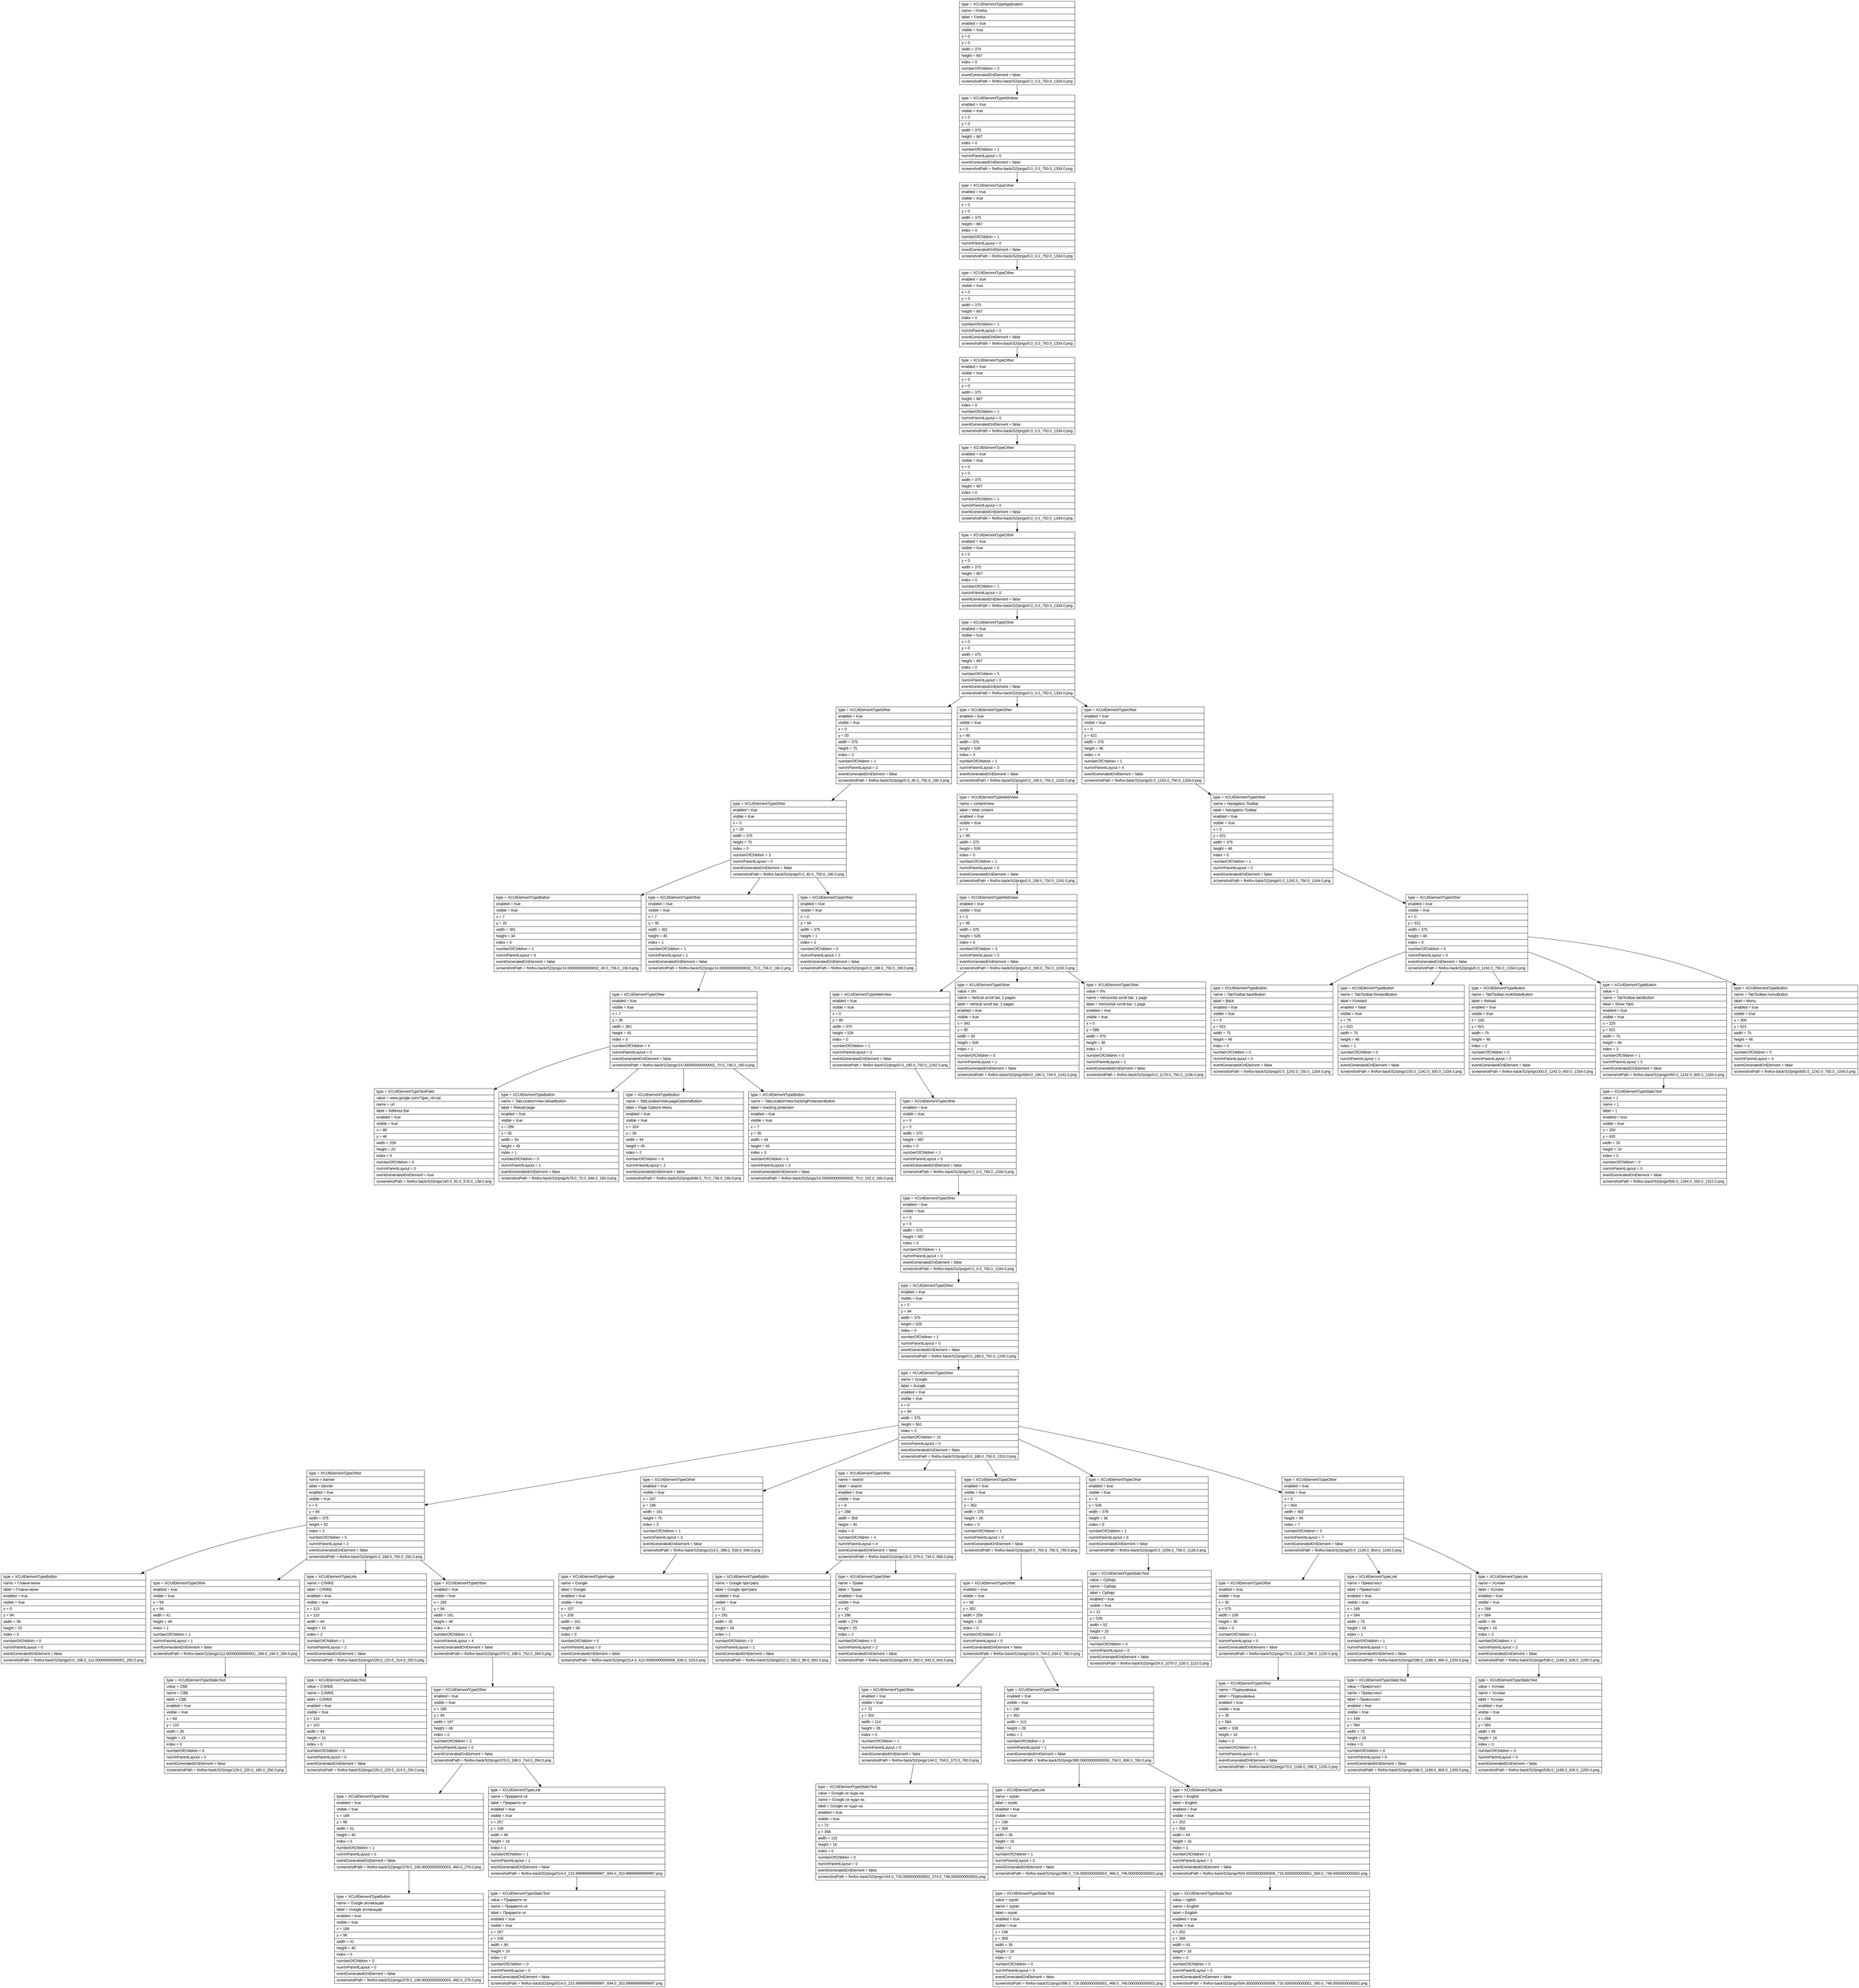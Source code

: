 digraph Layout {

	node [shape=record fontname=Arial];

	0	[label="{type = XCUIElementTypeApplication\l|name = Firefox\l|label = Firefox\l|enabled = true\l|visible = true\l|x = 0\l|y = 0\l|width = 375\l|height = 667\l|index = 0\l|numberOfChildren = 2\l|eventGeneratedOnElement = false \l|screenshotPath = firefox-back/S2/pngs/0.0_0.0_750.0_1334.0.png\l}"]
	1	[label="{type = XCUIElementTypeWindow\l|enabled = true\l|visible = true\l|x = 0\l|y = 0\l|width = 375\l|height = 667\l|index = 0\l|numberOfChildren = 1\l|numInParentLayout = 0\l|eventGeneratedOnElement = false \l|screenshotPath = firefox-back/S2/pngs/0.0_0.0_750.0_1334.0.png\l}"]
	2	[label="{type = XCUIElementTypeOther\l|enabled = true\l|visible = true\l|x = 0\l|y = 0\l|width = 375\l|height = 667\l|index = 0\l|numberOfChildren = 1\l|numInParentLayout = 0\l|eventGeneratedOnElement = false \l|screenshotPath = firefox-back/S2/pngs/0.0_0.0_750.0_1334.0.png\l}"]
	3	[label="{type = XCUIElementTypeOther\l|enabled = true\l|visible = true\l|x = 0\l|y = 0\l|width = 375\l|height = 667\l|index = 0\l|numberOfChildren = 1\l|numInParentLayout = 0\l|eventGeneratedOnElement = false \l|screenshotPath = firefox-back/S2/pngs/0.0_0.0_750.0_1334.0.png\l}"]
	4	[label="{type = XCUIElementTypeOther\l|enabled = true\l|visible = true\l|x = 0\l|y = 0\l|width = 375\l|height = 667\l|index = 0\l|numberOfChildren = 1\l|numInParentLayout = 0\l|eventGeneratedOnElement = false \l|screenshotPath = firefox-back/S2/pngs/0.0_0.0_750.0_1334.0.png\l}"]
	5	[label="{type = XCUIElementTypeOther\l|enabled = true\l|visible = true\l|x = 0\l|y = 0\l|width = 375\l|height = 667\l|index = 0\l|numberOfChildren = 1\l|numInParentLayout = 0\l|eventGeneratedOnElement = false \l|screenshotPath = firefox-back/S2/pngs/0.0_0.0_750.0_1334.0.png\l}"]
	6	[label="{type = XCUIElementTypeOther\l|enabled = true\l|visible = true\l|x = 0\l|y = 0\l|width = 375\l|height = 667\l|index = 0\l|numberOfChildren = 1\l|numInParentLayout = 0\l|eventGeneratedOnElement = false \l|screenshotPath = firefox-back/S2/pngs/0.0_0.0_750.0_1334.0.png\l}"]
	7	[label="{type = XCUIElementTypeOther\l|enabled = true\l|visible = true\l|x = 0\l|y = 0\l|width = 375\l|height = 667\l|index = 0\l|numberOfChildren = 5\l|numInParentLayout = 0\l|eventGeneratedOnElement = false \l|screenshotPath = firefox-back/S2/pngs/0.0_0.0_750.0_1334.0.png\l}"]
	8	[label="{type = XCUIElementTypeOther\l|enabled = true\l|visible = true\l|x = 0\l|y = 20\l|width = 375\l|height = 75\l|index = 2\l|numberOfChildren = 1\l|numInParentLayout = 2\l|eventGeneratedOnElement = false \l|screenshotPath = firefox-back/S2/pngs/0.0_40.0_750.0_190.0.png\l}"]
	9	[label="{type = XCUIElementTypeOther\l|enabled = true\l|visible = true\l|x = 0\l|y = 95\l|width = 375\l|height = 526\l|index = 3\l|numberOfChildren = 1\l|numInParentLayout = 3\l|eventGeneratedOnElement = false \l|screenshotPath = firefox-back/S2/pngs/0.0_190.0_750.0_1242.0.png\l}"]
	10	[label="{type = XCUIElementTypeOther\l|enabled = true\l|visible = true\l|x = 0\l|y = 621\l|width = 375\l|height = 46\l|index = 4\l|numberOfChildren = 1\l|numInParentLayout = 4\l|eventGeneratedOnElement = false \l|screenshotPath = firefox-back/S2/pngs/0.0_1242.0_750.0_1334.0.png\l}"]
	11	[label="{type = XCUIElementTypeOther\l|enabled = true\l|visible = true\l|x = 0\l|y = 20\l|width = 375\l|height = 75\l|index = 0\l|numberOfChildren = 3\l|numInParentLayout = 0\l|eventGeneratedOnElement = false \l|screenshotPath = firefox-back/S2/pngs/0.0_40.0_750.0_190.0.png\l}"]
	12	[label="{type = XCUIElementTypeWebView\l|name = contentView\l|label = Web content\l|enabled = true\l|visible = true\l|x = 0\l|y = 95\l|width = 375\l|height = 526\l|index = 0\l|numberOfChildren = 1\l|numInParentLayout = 0\l|eventGeneratedOnElement = false \l|screenshotPath = firefox-back/S2/pngs/0.0_190.0_750.0_1242.0.png\l}"]
	13	[label="{type = XCUIElementTypeOther\l|name = Navigation Toolbar\l|label = Navigation Toolbar\l|enabled = true\l|visible = true\l|x = 0\l|y = 621\l|width = 375\l|height = 46\l|index = 0\l|numberOfChildren = 1\l|numInParentLayout = 0\l|eventGeneratedOnElement = false \l|screenshotPath = firefox-back/S2/pngs/0.0_1242.0_750.0_1334.0.png\l}"]
	14	[label="{type = XCUIElementTypeButton\l|enabled = true\l|visible = true\l|x = 7\l|y = 20\l|width = 361\l|height = 34\l|index = 0\l|numberOfChildren = 1\l|numInParentLayout = 0\l|eventGeneratedOnElement = false \l|screenshotPath = firefox-back/S2/pngs/14.000000000000002_40.0_736.0_108.0.png\l}"]
	15	[label="{type = XCUIElementTypeOther\l|enabled = true\l|visible = true\l|x = 7\l|y = 35\l|width = 361\l|height = 45\l|index = 1\l|numberOfChildren = 1\l|numInParentLayout = 1\l|eventGeneratedOnElement = false \l|screenshotPath = firefox-back/S2/pngs/14.000000000000002_70.0_736.0_160.0.png\l}"]
	16	[label="{type = XCUIElementTypeOther\l|enabled = true\l|visible = true\l|x = 0\l|y = 94\l|width = 375\l|height = 1\l|index = 2\l|numberOfChildren = 0\l|numInParentLayout = 2\l|eventGeneratedOnElement = false \l|screenshotPath = firefox-back/S2/pngs/0.0_188.0_750.0_190.0.png\l}"]
	17	[label="{type = XCUIElementTypeWebView\l|enabled = true\l|visible = true\l|x = 0\l|y = 95\l|width = 375\l|height = 526\l|index = 0\l|numberOfChildren = 3\l|numInParentLayout = 0\l|eventGeneratedOnElement = false \l|screenshotPath = firefox-back/S2/pngs/0.0_190.0_750.0_1242.0.png\l}"]
	18	[label="{type = XCUIElementTypeOther\l|enabled = true\l|visible = true\l|x = 0\l|y = 621\l|width = 375\l|height = 46\l|index = 0\l|numberOfChildren = 5\l|numInParentLayout = 0\l|eventGeneratedOnElement = false \l|screenshotPath = firefox-back/S2/pngs/0.0_1242.0_750.0_1334.0.png\l}"]
	19	[label="{type = XCUIElementTypeOther\l|enabled = true\l|visible = true\l|x = 7\l|y = 35\l|width = 361\l|height = 45\l|index = 0\l|numberOfChildren = 4\l|numInParentLayout = 0\l|eventGeneratedOnElement = false \l|screenshotPath = firefox-back/S2/pngs/14.000000000000002_70.0_736.0_160.0.png\l}"]
	20	[label="{type = XCUIElementTypeWebView\l|enabled = true\l|visible = true\l|x = 0\l|y = 95\l|width = 375\l|height = 526\l|index = 0\l|numberOfChildren = 1\l|numInParentLayout = 0\l|eventGeneratedOnElement = false \l|screenshotPath = firefox-back/S2/pngs/0.0_190.0_750.0_1242.0.png\l}"]
	21	[label="{type = XCUIElementTypeOther\l|value = 3%\l|name = Vertical scroll bar, 2 pages\l|label = Vertical scroll bar, 2 pages\l|enabled = true\l|visible = true\l|x = 342\l|y = 95\l|width = 30\l|height = 526\l|index = 1\l|numberOfChildren = 0\l|numInParentLayout = 1\l|eventGeneratedOnElement = false \l|screenshotPath = firefox-back/S2/pngs/684.0_190.0_744.0_1242.0.png\l}"]
	22	[label="{type = XCUIElementTypeOther\l|value = 0%\l|name = Horizontal scroll bar, 1 page\l|label = Horizontal scroll bar, 1 page\l|enabled = true\l|visible = true\l|x = 0\l|y = 588\l|width = 375\l|height = 30\l|index = 2\l|numberOfChildren = 0\l|numInParentLayout = 2\l|eventGeneratedOnElement = false \l|screenshotPath = firefox-back/S2/pngs/0.0_1176.0_750.0_1236.0.png\l}"]
	23	[label="{type = XCUIElementTypeButton\l|name = TabToolbar.backButton\l|label = Back\l|enabled = true\l|visible = true\l|x = 0\l|y = 621\l|width = 75\l|height = 46\l|index = 0\l|numberOfChildren = 0\l|numInParentLayout = 0\l|eventGeneratedOnElement = false \l|screenshotPath = firefox-back/S2/pngs/0.0_1242.0_150.0_1334.0.png\l}"]
	24	[label="{type = XCUIElementTypeButton\l|name = TabToolbar.forwardButton\l|label = Forward\l|enabled = false\l|visible = true\l|x = 75\l|y = 621\l|width = 75\l|height = 46\l|index = 1\l|numberOfChildren = 0\l|numInParentLayout = 1\l|eventGeneratedOnElement = false \l|screenshotPath = firefox-back/S2/pngs/150.0_1242.0_300.0_1334.0.png\l}"]
	25	[label="{type = XCUIElementTypeButton\l|name = TabToolbar.multiStateButton\l|label = Reload\l|enabled = true\l|visible = true\l|x = 150\l|y = 621\l|width = 75\l|height = 46\l|index = 2\l|numberOfChildren = 0\l|numInParentLayout = 2\l|eventGeneratedOnElement = false \l|screenshotPath = firefox-back/S2/pngs/300.0_1242.0_450.0_1334.0.png\l}"]
	26	[label="{type = XCUIElementTypeButton\l|value = 1\l|name = TabToolbar.tabsButton\l|label = Show Tabs\l|enabled = true\l|visible = true\l|x = 225\l|y = 621\l|width = 75\l|height = 46\l|index = 3\l|numberOfChildren = 1\l|numInParentLayout = 3\l|eventGeneratedOnElement = false \l|screenshotPath = firefox-back/S2/pngs/450.0_1242.0_600.0_1334.0.png\l}"]
	27	[label="{type = XCUIElementTypeButton\l|name = TabToolbar.menuButton\l|label = Menu\l|enabled = true\l|visible = true\l|x = 300\l|y = 621\l|width = 75\l|height = 46\l|index = 4\l|numberOfChildren = 0\l|numInParentLayout = 4\l|eventGeneratedOnElement = false \l|screenshotPath = firefox-back/S2/pngs/600.0_1242.0_750.0_1334.0.png\l}"]
	28	[label="{type = XCUIElementTypeTextField\l|value = www.google.com/?gws_rd=ssl\l|name = url\l|label = Address Bar\l|enabled = true\l|visible = true\l|x = 80\l|y = 46\l|width = 209\l|height = 23\l|index = 0\l|numberOfChildren = 0\l|numInParentLayout = 0\l|eventGeneratedOnElement = true \l|screenshotPath = firefox-back/S2/pngs/160.0_92.0_578.0_138.0.png\l}"]
	29	[label="{type = XCUIElementTypeButton\l|name = TabLocationView.reloadButton\l|label = Reload page\l|enabled = true\l|visible = true\l|x = 289\l|y = 35\l|width = 34\l|height = 45\l|index = 1\l|numberOfChildren = 0\l|numInParentLayout = 1\l|eventGeneratedOnElement = false \l|screenshotPath = firefox-back/S2/pngs/578.0_70.0_646.0_160.0.png\l}"]
	30	[label="{type = XCUIElementTypeButton\l|name = TabLocationView.pageOptionsButton\l|label = Page Options Menu\l|enabled = true\l|visible = true\l|x = 324\l|y = 35\l|width = 44\l|height = 45\l|index = 2\l|numberOfChildren = 0\l|numInParentLayout = 2\l|eventGeneratedOnElement = false \l|screenshotPath = firefox-back/S2/pngs/648.0_70.0_736.0_160.0.png\l}"]
	31	[label="{type = XCUIElementTypeButton\l|name = TabLocationView.trackingProtectionButton\l|label = tracking protection\l|enabled = true\l|visible = true\l|x = 7\l|y = 35\l|width = 44\l|height = 45\l|index = 3\l|numberOfChildren = 0\l|numInParentLayout = 3\l|eventGeneratedOnElement = false \l|screenshotPath = firefox-back/S2/pngs/14.000000000000002_70.0_102.0_160.0.png\l}"]
	32	[label="{type = XCUIElementTypeOther\l|enabled = true\l|visible = true\l|x = 0\l|y = 0\l|width = 375\l|height = 667\l|index = 0\l|numberOfChildren = 1\l|numInParentLayout = 0\l|eventGeneratedOnElement = false \l|screenshotPath = firefox-back/S2/pngs/0.0_0.0_750.0_1334.0.png\l}"]
	33	[label="{type = XCUIElementTypeStaticText\l|value = 1\l|name = 1\l|label = 1\l|enabled = true\l|visible = true\l|x = 250\l|y = 632\l|width = 25\l|height = 24\l|index = 0\l|numberOfChildren = 0\l|numInParentLayout = 0\l|eventGeneratedOnElement = false \l|screenshotPath = firefox-back/S2/pngs/500.0_1264.0_550.0_1312.0.png\l}"]
	34	[label="{type = XCUIElementTypeOther\l|enabled = true\l|visible = true\l|x = 0\l|y = 0\l|width = 375\l|height = 667\l|index = 0\l|numberOfChildren = 1\l|numInParentLayout = 0\l|eventGeneratedOnElement = false \l|screenshotPath = firefox-back/S2/pngs/0.0_0.0_750.0_1334.0.png\l}"]
	35	[label="{type = XCUIElementTypeOther\l|enabled = true\l|visible = true\l|x = 0\l|y = 94\l|width = 375\l|height = 526\l|index = 0\l|numberOfChildren = 1\l|numInParentLayout = 0\l|eventGeneratedOnElement = false \l|screenshotPath = firefox-back/S2/pngs/0.0_188.0_750.0_1240.0.png\l}"]
	36	[label="{type = XCUIElementTypeOther\l|name = Google\l|label = Google\l|enabled = true\l|visible = true\l|x = 0\l|y = 94\l|width = 375\l|height = 561\l|index = 0\l|numberOfChildren = 10\l|numInParentLayout = 0\l|eventGeneratedOnElement = false \l|screenshotPath = firefox-back/S2/pngs/0.0_188.0_750.0_1310.0.png\l}"]
	37	[label="{type = XCUIElementTypeOther\l|name = banner\l|label = banner\l|enabled = true\l|visible = true\l|x = 0\l|y = 94\l|width = 375\l|height = 52\l|index = 2\l|numberOfChildren = 5\l|numInParentLayout = 2\l|eventGeneratedOnElement = false \l|screenshotPath = firefox-back/S2/pngs/0.0_188.0_750.0_292.0.png\l}"]
	38	[label="{type = XCUIElementTypeOther\l|enabled = true\l|visible = true\l|x = 107\l|y = 198\l|width = 161\l|height = 75\l|index = 3\l|numberOfChildren = 1\l|numInParentLayout = 3\l|eventGeneratedOnElement = false \l|screenshotPath = firefox-back/S2/pngs/214.0_396.0_536.0_546.0.png\l}"]
	39	[label="{type = XCUIElementTypeOther\l|name = search\l|label = search\l|enabled = true\l|visible = true\l|x = 8\l|y = 288\l|width = 359\l|height = 40\l|index = 4\l|numberOfChildren = 4\l|numInParentLayout = 4\l|eventGeneratedOnElement = false \l|screenshotPath = firefox-back/S2/pngs/16.0_576.0_734.0_656.0.png\l}"]
	40	[label="{type = XCUIElementTypeOther\l|enabled = true\l|visible = true\l|x = 0\l|y = 352\l|width = 375\l|height = 28\l|index = 5\l|numberOfChildren = 1\l|numInParentLayout = 5\l|eventGeneratedOnElement = false \l|screenshotPath = firefox-back/S2/pngs/0.0_704.0_750.0_760.0.png\l}"]
	41	[label="{type = XCUIElementTypeOther\l|enabled = true\l|visible = true\l|x = 0\l|y = 528\l|width = 378\l|height = 36\l|index = 6\l|numberOfChildren = 1\l|numInParentLayout = 6\l|eventGeneratedOnElement = false \l|screenshotPath = firefox-back/S2/pngs/0.0_1056.0_756.0_1128.0.png\l}"]
	42	[label="{type = XCUIElementTypeOther\l|enabled = true\l|visible = true\l|x = 0\l|y = 564\l|width = 402\l|height = 56\l|index = 7\l|numberOfChildren = 3\l|numInParentLayout = 7\l|eventGeneratedOnElement = false \l|screenshotPath = firefox-back/S2/pngs/0.0_1128.0_804.0_1240.0.png\l}"]
	43	[label="{type = XCUIElementTypeButton\l|name = Главни мени\l|label = Главни мени\l|enabled = true\l|visible = true\l|x = 0\l|y = 94\l|width = 56\l|height = 52\l|index = 0\l|numberOfChildren = 0\l|numInParentLayout = 0\l|eventGeneratedOnElement = false \l|screenshotPath = firefox-back/S2/pngs/0.0_188.0_112.00000000000001_292.0.png\l}"]
	44	[label="{type = XCUIElementTypeOther\l|enabled = true\l|visible = true\l|x = 56\l|y = 94\l|width = 41\l|height = 48\l|index = 1\l|numberOfChildren = 1\l|numInParentLayout = 1\l|eventGeneratedOnElement = false \l|screenshotPath = firefox-back/S2/pngs/112.00000000000001_188.0_194.0_284.0.png\l}"]
	45	[label="{type = XCUIElementTypeLink\l|name = СЛИКЕ\l|label = СЛИКЕ\l|enabled = true\l|visible = true\l|x = 113\l|y = 110\l|width = 44\l|height = 15\l|index = 2\l|numberOfChildren = 1\l|numInParentLayout = 2\l|eventGeneratedOnElement = false \l|screenshotPath = firefox-back/S2/pngs/226.0_220.0_314.0_250.0.png\l}"]
	46	[label="{type = XCUIElementTypeOther\l|enabled = true\l|visible = true\l|x = 185\l|y = 94\l|width = 191\l|height = 48\l|index = 4\l|numberOfChildren = 1\l|numInParentLayout = 4\l|eventGeneratedOnElement = false \l|screenshotPath = firefox-back/S2/pngs/370.0_188.0_752.0_284.0.png\l}"]
	47	[label="{type = XCUIElementTypeImage\l|name = Google\l|label = Google\l|enabled = true\l|visible = true\l|x = 107\l|y = 206\l|width = 161\l|height = 56\l|index = 0\l|numberOfChildren = 0\l|numInParentLayout = 0\l|eventGeneratedOnElement = false \l|screenshotPath = firefox-back/S2/pngs/214.0_412.00000000000006_536.0_524.0.png\l}"]
	48	[label="{type = XCUIElementTypeButton\l|name = Google претрага\l|label = Google претрага\l|enabled = true\l|visible = true\l|x = 11\l|y = 291\l|width = 32\l|height = 34\l|index = 1\l|numberOfChildren = 0\l|numInParentLayout = 1\l|eventGeneratedOnElement = false \l|screenshotPath = firefox-back/S2/pngs/22.0_582.0_86.0_650.0.png\l}"]
	49	[label="{type = XCUIElementTypeOther\l|name = Тражи\l|label = Тражи\l|enabled = true\l|visible = true\l|x = 42\l|y = 296\l|width = 279\l|height = 25\l|index = 2\l|numberOfChildren = 0\l|numInParentLayout = 2\l|eventGeneratedOnElement = false \l|screenshotPath = firefox-back/S2/pngs/84.0_592.0_642.0_642.0.png\l}"]
	50	[label="{type = XCUIElementTypeOther\l|enabled = true\l|visible = true\l|x = 58\l|y = 352\l|width = 259\l|height = 28\l|index = 0\l|numberOfChildren = 2\l|numInParentLayout = 0\l|eventGeneratedOnElement = false \l|screenshotPath = firefox-back/S2/pngs/116.0_704.0_634.0_760.0.png\l}"]
	51	[label="{type = XCUIElementTypeStaticText\l|value = Србија\l|name = Србија\l|label = Србија\l|enabled = true\l|visible = true\l|x = 12\l|y = 535\l|width = 52\l|height = 20\l|index = 0\l|numberOfChildren = 0\l|numInParentLayout = 0\l|eventGeneratedOnElement = false \l|screenshotPath = firefox-back/S2/pngs/24.0_1070.0_128.0_1110.0.png\l}"]
	52	[label="{type = XCUIElementTypeOther\l|enabled = true\l|visible = true\l|x = 35\l|y = 575\l|width = 108\l|height = 35\l|index = 0\l|numberOfChildren = 1\l|numInParentLayout = 0\l|eventGeneratedOnElement = false \l|screenshotPath = firefox-back/S2/pngs/70.0_1150.0_286.0_1220.0.png\l}"]
	53	[label="{type = XCUIElementTypeLink\l|name = Приватност\l|label = Приватност\l|enabled = true\l|visible = true\l|x = 169\l|y = 584\l|width = 73\l|height = 16\l|index = 1\l|numberOfChildren = 1\l|numInParentLayout = 1\l|eventGeneratedOnElement = false \l|screenshotPath = firefox-back/S2/pngs/338.0_1168.0_484.0_1200.0.png\l}"]
	54	[label="{type = XCUIElementTypeLink\l|name = Услови\l|label = Услови\l|enabled = true\l|visible = true\l|x = 268\l|y = 584\l|width = 45\l|height = 16\l|index = 2\l|numberOfChildren = 1\l|numInParentLayout = 2\l|eventGeneratedOnElement = false \l|screenshotPath = firefox-back/S2/pngs/536.0_1168.0_626.0_1200.0.png\l}"]
	55	[label="{type = XCUIElementTypeStaticText\l|value = СВЕ\l|name = СВЕ\l|label = СВЕ\l|enabled = true\l|visible = true\l|x = 64\l|y = 110\l|width = 26\l|height = 15\l|index = 0\l|numberOfChildren = 0\l|numInParentLayout = 0\l|eventGeneratedOnElement = false \l|screenshotPath = firefox-back/S2/pngs/128.0_220.0_180.0_250.0.png\l}"]
	56	[label="{type = XCUIElementTypeStaticText\l|value = СЛИКЕ\l|name = СЛИКЕ\l|label = СЛИКЕ\l|enabled = true\l|visible = true\l|x = 113\l|y = 110\l|width = 44\l|height = 15\l|index = 0\l|numberOfChildren = 0\l|numInParentLayout = 0\l|eventGeneratedOnElement = false \l|screenshotPath = firefox-back/S2/pngs/226.0_220.0_314.0_250.0.png\l}"]
	57	[label="{type = XCUIElementTypeOther\l|enabled = true\l|visible = true\l|x = 185\l|y = 94\l|width = 187\l|height = 48\l|index = 0\l|numberOfChildren = 2\l|numInParentLayout = 0\l|eventGeneratedOnElement = false \l|screenshotPath = firefox-back/S2/pngs/370.0_188.0_744.0_284.0.png\l}"]
	58	[label="{type = XCUIElementTypeOther\l|enabled = true\l|visible = true\l|x = 72\l|y = 352\l|width = 114\l|height = 28\l|index = 0\l|numberOfChildren = 1\l|numInParentLayout = 0\l|eventGeneratedOnElement = false \l|screenshotPath = firefox-back/S2/pngs/144.0_704.0_372.0_760.0.png\l}"]
	59	[label="{type = XCUIElementTypeOther\l|enabled = true\l|visible = true\l|x = 190\l|y = 352\l|width = 113\l|height = 28\l|index = 1\l|numberOfChildren = 2\l|numInParentLayout = 1\l|eventGeneratedOnElement = false \l|screenshotPath = firefox-back/S2/pngs/380.00000000000006_704.0_606.0_760.0.png\l}"]
	60	[label="{type = XCUIElementTypeOther\l|name = Подешавања\l|label = Подешавања\l|enabled = true\l|visible = true\l|x = 35\l|y = 584\l|width = 108\l|height = 16\l|index = 0\l|numberOfChildren = 0\l|numInParentLayout = 0\l|eventGeneratedOnElement = false \l|screenshotPath = firefox-back/S2/pngs/70.0_1168.0_286.0_1200.0.png\l}"]
	61	[label="{type = XCUIElementTypeStaticText\l|value = Приватност\l|name = Приватност\l|label = Приватност\l|enabled = true\l|visible = true\l|x = 169\l|y = 584\l|width = 73\l|height = 16\l|index = 0\l|numberOfChildren = 0\l|numInParentLayout = 0\l|eventGeneratedOnElement = false \l|screenshotPath = firefox-back/S2/pngs/338.0_1168.0_484.0_1200.0.png\l}"]
	62	[label="{type = XCUIElementTypeStaticText\l|value = Услови\l|name = Услови\l|label = Услови\l|enabled = true\l|visible = true\l|x = 268\l|y = 584\l|width = 45\l|height = 16\l|index = 0\l|numberOfChildren = 0\l|numInParentLayout = 0\l|eventGeneratedOnElement = false \l|screenshotPath = firefox-back/S2/pngs/536.0_1168.0_626.0_1200.0.png\l}"]
	63	[label="{type = XCUIElementTypeOther\l|enabled = true\l|visible = true\l|x = 189\l|y = 98\l|width = 41\l|height = 40\l|index = 0\l|numberOfChildren = 1\l|numInParentLayout = 0\l|eventGeneratedOnElement = false \l|screenshotPath = firefox-back/S2/pngs/378.0_196.00000000000003_460.0_276.0.png\l}"]
	64	[label="{type = XCUIElementTypeLink\l|name = Пријавите се\l|label = Пријавите се\l|enabled = true\l|visible = true\l|x = 257\l|y = 108\l|width = 90\l|height = 19\l|index = 1\l|numberOfChildren = 1\l|numInParentLayout = 1\l|eventGeneratedOnElement = false \l|screenshotPath = firefox-back/S2/pngs/514.0_215.99999999999997_694.0_253.99999999999997.png\l}"]
	65	[label="{type = XCUIElementTypeStaticText\l|value = Google се нуди на:\l|name = Google се нуди на:\l|label = Google се нуди на:\l|enabled = true\l|visible = true\l|x = 72\l|y = 358\l|width = 115\l|height = 16\l|index = 0\l|numberOfChildren = 0\l|numInParentLayout = 0\l|eventGeneratedOnElement = false \l|screenshotPath = firefox-back/S2/pngs/144.0_716.0000000000001_374.0_748.0000000000001.png\l}"]
	66	[label="{type = XCUIElementTypeLink\l|name = srpski\l|label = srpski\l|enabled = true\l|visible = true\l|x = 198\l|y = 358\l|width = 35\l|height = 16\l|index = 0\l|numberOfChildren = 1\l|numInParentLayout = 0\l|eventGeneratedOnElement = false \l|screenshotPath = firefox-back/S2/pngs/396.0_716.0000000000001_466.0_748.0000000000001.png\l}"]
	67	[label="{type = XCUIElementTypeLink\l|name = English\l|label = English\l|enabled = true\l|visible = true\l|x = 252\l|y = 358\l|width = 43\l|height = 16\l|index = 1\l|numberOfChildren = 1\l|numInParentLayout = 1\l|eventGeneratedOnElement = false \l|screenshotPath = firefox-back/S2/pngs/504.00000000000006_716.0000000000001_590.0_748.0000000000001.png\l}"]
	68	[label="{type = XCUIElementTypeButton\l|name = Google апликације\l|label = Google апликације\l|enabled = true\l|visible = true\l|x = 189\l|y = 98\l|width = 41\l|height = 40\l|index = 0\l|numberOfChildren = 0\l|numInParentLayout = 0\l|eventGeneratedOnElement = false \l|screenshotPath = firefox-back/S2/pngs/378.0_196.00000000000003_460.0_276.0.png\l}"]
	69	[label="{type = XCUIElementTypeStaticText\l|value = Пријавите се\l|name = Пријавите се\l|label = Пријавите се\l|enabled = true\l|visible = true\l|x = 257\l|y = 108\l|width = 90\l|height = 19\l|index = 0\l|numberOfChildren = 0\l|numInParentLayout = 0\l|eventGeneratedOnElement = false \l|screenshotPath = firefox-back/S2/pngs/514.0_215.99999999999997_694.0_253.99999999999997.png\l}"]
	70	[label="{type = XCUIElementTypeStaticText\l|value = srpski\l|name = srpski\l|label = srpski\l|enabled = true\l|visible = true\l|x = 198\l|y = 358\l|width = 35\l|height = 16\l|index = 0\l|numberOfChildren = 0\l|numInParentLayout = 0\l|eventGeneratedOnElement = false \l|screenshotPath = firefox-back/S2/pngs/396.0_716.0000000000001_466.0_748.0000000000001.png\l}"]
	71	[label="{type = XCUIElementTypeStaticText\l|value = nglish\l|name = English\l|label = English\l|enabled = true\l|visible = true\l|x = 252\l|y = 358\l|width = 43\l|height = 16\l|index = 0\l|numberOfChildren = 0\l|numInParentLayout = 0\l|eventGeneratedOnElement = false \l|screenshotPath = firefox-back/S2/pngs/504.00000000000006_716.0000000000001_590.0_748.0000000000001.png\l}"]


	0 -> 1
	1 -> 2
	2 -> 3
	3 -> 4
	4 -> 5
	5 -> 6
	6 -> 7
	7 -> 8
	7 -> 9
	7 -> 10
	8 -> 11
	9 -> 12
	10 -> 13
	11 -> 14
	11 -> 15
	11 -> 16
	12 -> 17
	13 -> 18
	15 -> 19
	17 -> 20
	17 -> 21
	17 -> 22
	18 -> 23
	18 -> 24
	18 -> 25
	18 -> 26
	18 -> 27
	19 -> 28
	19 -> 29
	19 -> 30
	19 -> 31
	20 -> 32
	26 -> 33
	32 -> 34
	34 -> 35
	35 -> 36
	36 -> 37
	36 -> 38
	36 -> 39
	36 -> 40
	36 -> 41
	36 -> 42
	37 -> 43
	37 -> 44
	37 -> 45
	37 -> 46
	38 -> 47
	39 -> 48
	39 -> 49
	40 -> 50
	41 -> 51
	42 -> 52
	42 -> 53
	42 -> 54
	44 -> 55
	45 -> 56
	46 -> 57
	50 -> 58
	50 -> 59
	52 -> 60
	53 -> 61
	54 -> 62
	57 -> 63
	57 -> 64
	58 -> 65
	59 -> 66
	59 -> 67
	63 -> 68
	64 -> 69
	66 -> 70
	67 -> 71


}